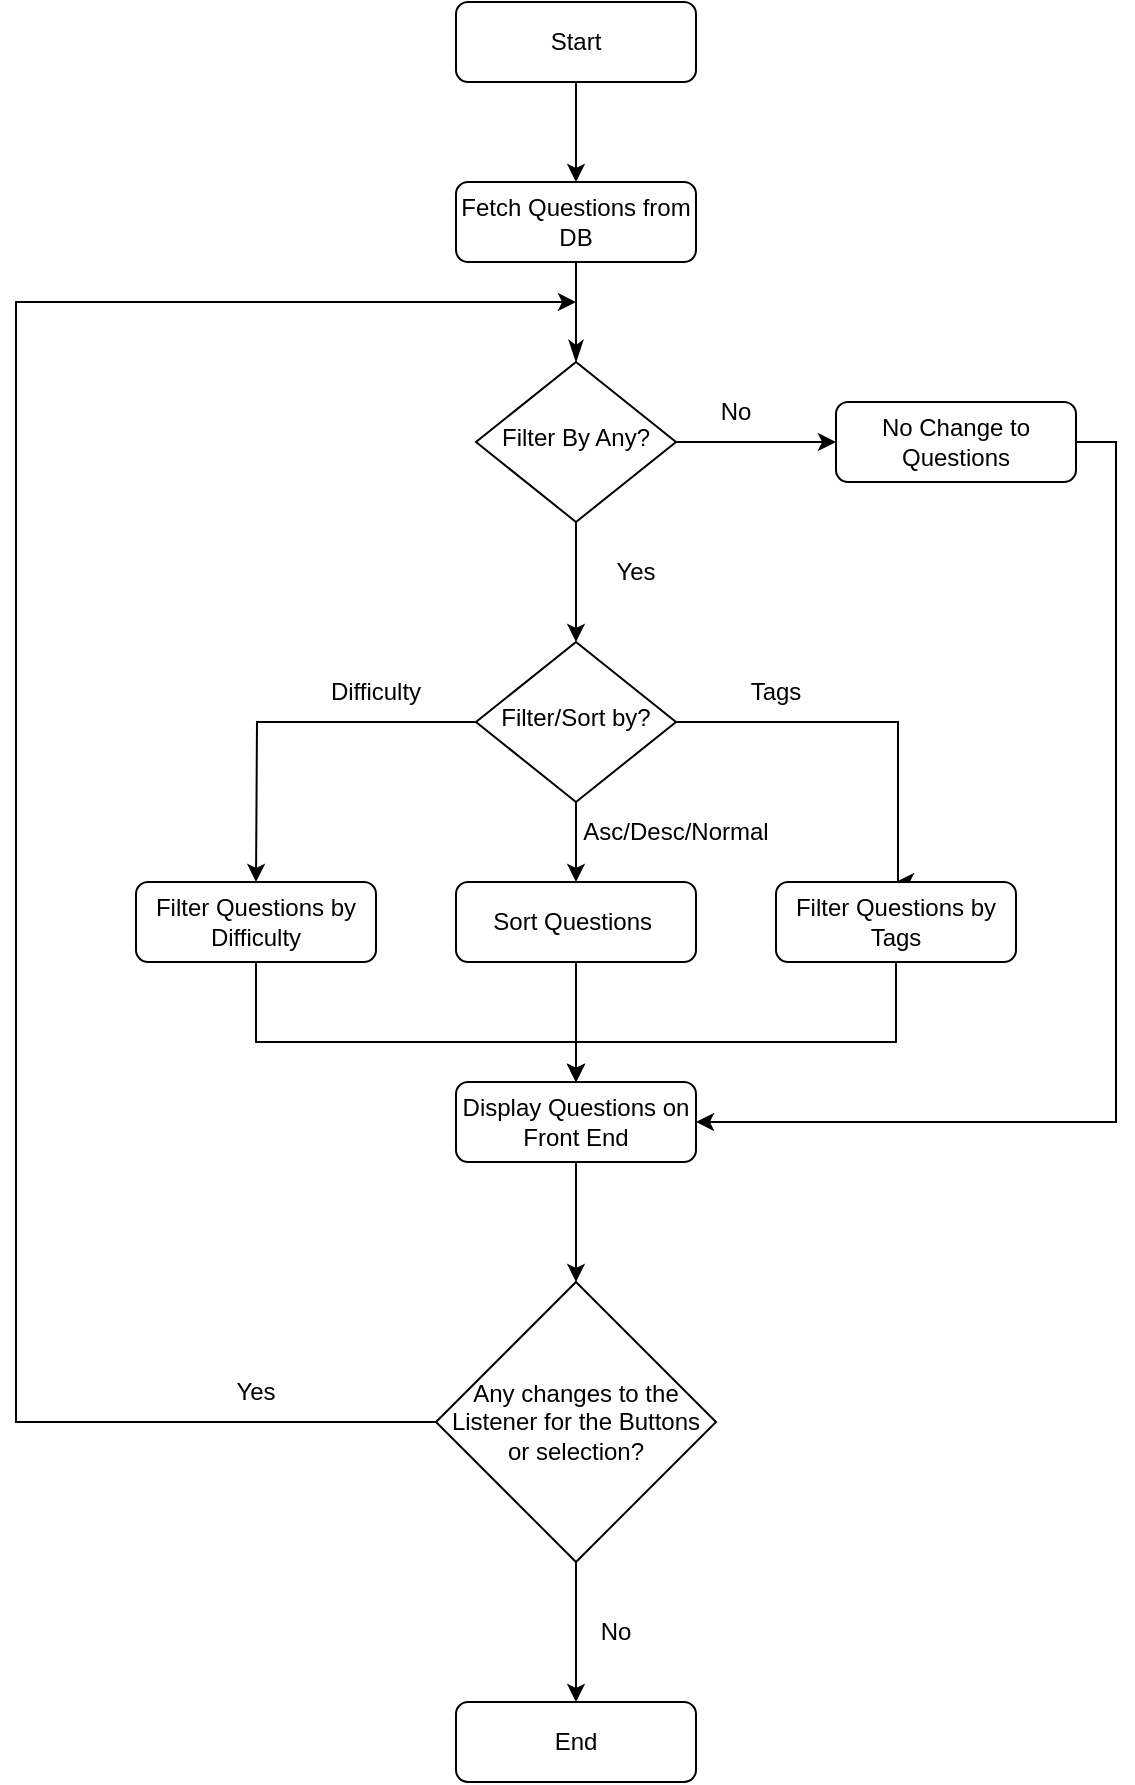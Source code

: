 <mxfile version="22.1.0" type="github">
  <diagram name="Page-1" id="tBxQxUj9iqaCNTgWhP2C">
    <mxGraphModel dx="1050" dy="542" grid="1" gridSize="10" guides="1" tooltips="1" connect="1" arrows="1" fold="1" page="1" pageScale="1" pageWidth="850" pageHeight="1100" math="0" shadow="0">
      <root>
        <mxCell id="0" />
        <mxCell id="1" parent="0" />
        <mxCell id="J9MNITx3SYzDPY4eVFVE-55" value="" style="rounded=0;html=1;jettySize=auto;orthogonalLoop=1;fontSize=11;endArrow=classicThin;endFill=1;endSize=8;strokeWidth=1;shadow=0;labelBackgroundColor=none;edgeStyle=orthogonalEdgeStyle;" edge="1" parent="1" source="J9MNITx3SYzDPY4eVFVE-56" target="J9MNITx3SYzDPY4eVFVE-59">
          <mxGeometry relative="1" as="geometry" />
        </mxCell>
        <mxCell id="J9MNITx3SYzDPY4eVFVE-56" value="Fetch Questions from DB" style="rounded=1;whiteSpace=wrap;html=1;fontSize=12;glass=0;strokeWidth=1;shadow=0;" vertex="1" parent="1">
          <mxGeometry x="340" y="170" width="120" height="40" as="geometry" />
        </mxCell>
        <mxCell id="J9MNITx3SYzDPY4eVFVE-76" style="edgeStyle=orthogonalEdgeStyle;rounded=0;orthogonalLoop=1;jettySize=auto;html=1;entryX=0.5;entryY=0;entryDx=0;entryDy=0;" edge="1" parent="1" source="J9MNITx3SYzDPY4eVFVE-59" target="J9MNITx3SYzDPY4eVFVE-74">
          <mxGeometry relative="1" as="geometry" />
        </mxCell>
        <mxCell id="J9MNITx3SYzDPY4eVFVE-77" style="edgeStyle=orthogonalEdgeStyle;rounded=0;orthogonalLoop=1;jettySize=auto;html=1;" edge="1" parent="1" source="J9MNITx3SYzDPY4eVFVE-59">
          <mxGeometry relative="1" as="geometry">
            <mxPoint x="530" y="300" as="targetPoint" />
          </mxGeometry>
        </mxCell>
        <mxCell id="J9MNITx3SYzDPY4eVFVE-59" value="Filter By Any?" style="rhombus;whiteSpace=wrap;html=1;shadow=0;fontFamily=Helvetica;fontSize=12;align=center;strokeWidth=1;spacing=6;spacingTop=-4;" vertex="1" parent="1">
          <mxGeometry x="350" y="260" width="100" height="80" as="geometry" />
        </mxCell>
        <mxCell id="J9MNITx3SYzDPY4eVFVE-67" style="edgeStyle=orthogonalEdgeStyle;rounded=0;orthogonalLoop=1;jettySize=auto;html=1;entryX=0.5;entryY=0;entryDx=0;entryDy=0;" edge="1" parent="1" source="J9MNITx3SYzDPY4eVFVE-66" target="J9MNITx3SYzDPY4eVFVE-56">
          <mxGeometry relative="1" as="geometry" />
        </mxCell>
        <mxCell id="J9MNITx3SYzDPY4eVFVE-66" value="Start" style="rounded=1;whiteSpace=wrap;html=1;fontSize=12;glass=0;strokeWidth=1;shadow=0;" vertex="1" parent="1">
          <mxGeometry x="340" y="80" width="120" height="40" as="geometry" />
        </mxCell>
        <mxCell id="J9MNITx3SYzDPY4eVFVE-80" style="edgeStyle=orthogonalEdgeStyle;rounded=0;orthogonalLoop=1;jettySize=auto;html=1;" edge="1" parent="1" source="J9MNITx3SYzDPY4eVFVE-74">
          <mxGeometry relative="1" as="geometry">
            <mxPoint x="240" y="520" as="targetPoint" />
          </mxGeometry>
        </mxCell>
        <mxCell id="J9MNITx3SYzDPY4eVFVE-83" style="edgeStyle=orthogonalEdgeStyle;rounded=0;orthogonalLoop=1;jettySize=auto;html=1;entryX=0.5;entryY=0;entryDx=0;entryDy=0;" edge="1" parent="1" source="J9MNITx3SYzDPY4eVFVE-74" target="J9MNITx3SYzDPY4eVFVE-82">
          <mxGeometry relative="1" as="geometry" />
        </mxCell>
        <mxCell id="J9MNITx3SYzDPY4eVFVE-84" style="edgeStyle=orthogonalEdgeStyle;rounded=0;orthogonalLoop=1;jettySize=auto;html=1;" edge="1" parent="1" source="J9MNITx3SYzDPY4eVFVE-74">
          <mxGeometry relative="1" as="geometry">
            <mxPoint x="560" y="520" as="targetPoint" />
            <Array as="points">
              <mxPoint x="561" y="440" />
            </Array>
          </mxGeometry>
        </mxCell>
        <mxCell id="J9MNITx3SYzDPY4eVFVE-74" value="Filter/Sort by?" style="rhombus;whiteSpace=wrap;html=1;shadow=0;fontFamily=Helvetica;fontSize=12;align=center;strokeWidth=1;spacing=6;spacingTop=-4;" vertex="1" parent="1">
          <mxGeometry x="350" y="400" width="100" height="80" as="geometry" />
        </mxCell>
        <mxCell id="J9MNITx3SYzDPY4eVFVE-90" style="edgeStyle=orthogonalEdgeStyle;rounded=0;orthogonalLoop=1;jettySize=auto;html=1;entryX=1;entryY=0.5;entryDx=0;entryDy=0;" edge="1" parent="1" source="J9MNITx3SYzDPY4eVFVE-79" target="J9MNITx3SYzDPY4eVFVE-86">
          <mxGeometry relative="1" as="geometry">
            <Array as="points">
              <mxPoint x="670" y="300" />
              <mxPoint x="670" y="640" />
            </Array>
          </mxGeometry>
        </mxCell>
        <mxCell id="J9MNITx3SYzDPY4eVFVE-79" value="No Change to Questions" style="rounded=1;whiteSpace=wrap;html=1;fontSize=12;glass=0;strokeWidth=1;shadow=0;" vertex="1" parent="1">
          <mxGeometry x="530" y="280" width="120" height="40" as="geometry" />
        </mxCell>
        <mxCell id="J9MNITx3SYzDPY4eVFVE-87" style="edgeStyle=orthogonalEdgeStyle;rounded=0;orthogonalLoop=1;jettySize=auto;html=1;entryX=0.5;entryY=0;entryDx=0;entryDy=0;" edge="1" parent="1" source="J9MNITx3SYzDPY4eVFVE-81" target="J9MNITx3SYzDPY4eVFVE-86">
          <mxGeometry relative="1" as="geometry">
            <Array as="points">
              <mxPoint x="240" y="600" />
              <mxPoint x="400" y="600" />
            </Array>
          </mxGeometry>
        </mxCell>
        <mxCell id="J9MNITx3SYzDPY4eVFVE-81" value="Filter Questions by Difficulty" style="rounded=1;whiteSpace=wrap;html=1;fontSize=12;glass=0;strokeWidth=1;shadow=0;" vertex="1" parent="1">
          <mxGeometry x="180" y="520" width="120" height="40" as="geometry" />
        </mxCell>
        <mxCell id="J9MNITx3SYzDPY4eVFVE-88" style="edgeStyle=orthogonalEdgeStyle;rounded=0;orthogonalLoop=1;jettySize=auto;html=1;entryX=0.5;entryY=0;entryDx=0;entryDy=0;" edge="1" parent="1" source="J9MNITx3SYzDPY4eVFVE-82" target="J9MNITx3SYzDPY4eVFVE-86">
          <mxGeometry relative="1" as="geometry" />
        </mxCell>
        <mxCell id="J9MNITx3SYzDPY4eVFVE-82" value="Sort Questions&amp;nbsp;" style="rounded=1;whiteSpace=wrap;html=1;fontSize=12;glass=0;strokeWidth=1;shadow=0;" vertex="1" parent="1">
          <mxGeometry x="340" y="520" width="120" height="40" as="geometry" />
        </mxCell>
        <mxCell id="J9MNITx3SYzDPY4eVFVE-89" style="edgeStyle=orthogonalEdgeStyle;rounded=0;orthogonalLoop=1;jettySize=auto;html=1;entryX=0.5;entryY=0;entryDx=0;entryDy=0;" edge="1" parent="1" source="J9MNITx3SYzDPY4eVFVE-85" target="J9MNITx3SYzDPY4eVFVE-86">
          <mxGeometry relative="1" as="geometry">
            <Array as="points">
              <mxPoint x="560" y="600" />
              <mxPoint x="400" y="600" />
            </Array>
          </mxGeometry>
        </mxCell>
        <mxCell id="J9MNITx3SYzDPY4eVFVE-85" value="Filter Questions by Tags" style="rounded=1;whiteSpace=wrap;html=1;fontSize=12;glass=0;strokeWidth=1;shadow=0;" vertex="1" parent="1">
          <mxGeometry x="500" y="520" width="120" height="40" as="geometry" />
        </mxCell>
        <mxCell id="J9MNITx3SYzDPY4eVFVE-96" style="edgeStyle=orthogonalEdgeStyle;rounded=0;orthogonalLoop=1;jettySize=auto;html=1;" edge="1" parent="1" source="J9MNITx3SYzDPY4eVFVE-86">
          <mxGeometry relative="1" as="geometry">
            <mxPoint x="400" y="720" as="targetPoint" />
          </mxGeometry>
        </mxCell>
        <mxCell id="J9MNITx3SYzDPY4eVFVE-86" value="Display Questions on Front End" style="rounded=1;whiteSpace=wrap;html=1;" vertex="1" parent="1">
          <mxGeometry x="340" y="620" width="120" height="40" as="geometry" />
        </mxCell>
        <mxCell id="J9MNITx3SYzDPY4eVFVE-91" value="No" style="text;html=1;strokeColor=none;fillColor=none;align=center;verticalAlign=middle;whiteSpace=wrap;rounded=0;" vertex="1" parent="1">
          <mxGeometry x="450" y="270" width="60" height="30" as="geometry" />
        </mxCell>
        <mxCell id="J9MNITx3SYzDPY4eVFVE-92" value="Yes" style="text;html=1;strokeColor=none;fillColor=none;align=center;verticalAlign=middle;whiteSpace=wrap;rounded=0;" vertex="1" parent="1">
          <mxGeometry x="400" y="350" width="60" height="30" as="geometry" />
        </mxCell>
        <mxCell id="J9MNITx3SYzDPY4eVFVE-93" value="Tags" style="text;html=1;strokeColor=none;fillColor=none;align=center;verticalAlign=middle;whiteSpace=wrap;rounded=0;" vertex="1" parent="1">
          <mxGeometry x="470" y="410" width="60" height="30" as="geometry" />
        </mxCell>
        <mxCell id="J9MNITx3SYzDPY4eVFVE-94" value="Asc/Desc/Normal" style="text;html=1;strokeColor=none;fillColor=none;align=center;verticalAlign=middle;whiteSpace=wrap;rounded=0;" vertex="1" parent="1">
          <mxGeometry x="420" y="480" width="60" height="30" as="geometry" />
        </mxCell>
        <mxCell id="J9MNITx3SYzDPY4eVFVE-95" value="Difficulty" style="text;html=1;strokeColor=none;fillColor=none;align=center;verticalAlign=middle;whiteSpace=wrap;rounded=0;" vertex="1" parent="1">
          <mxGeometry x="270" y="410" width="60" height="30" as="geometry" />
        </mxCell>
        <mxCell id="J9MNITx3SYzDPY4eVFVE-100" style="edgeStyle=orthogonalEdgeStyle;rounded=0;orthogonalLoop=1;jettySize=auto;html=1;exitX=0;exitY=0.5;exitDx=0;exitDy=0;" edge="1" parent="1" source="J9MNITx3SYzDPY4eVFVE-98">
          <mxGeometry relative="1" as="geometry">
            <mxPoint x="400" y="230" as="targetPoint" />
            <mxPoint x="320" y="760" as="sourcePoint" />
            <Array as="points">
              <mxPoint x="120" y="790" />
              <mxPoint x="120" y="230" />
            </Array>
          </mxGeometry>
        </mxCell>
        <mxCell id="J9MNITx3SYzDPY4eVFVE-102" style="edgeStyle=orthogonalEdgeStyle;rounded=0;orthogonalLoop=1;jettySize=auto;html=1;entryX=0.5;entryY=0;entryDx=0;entryDy=0;" edge="1" parent="1" source="J9MNITx3SYzDPY4eVFVE-98" target="J9MNITx3SYzDPY4eVFVE-103">
          <mxGeometry relative="1" as="geometry">
            <mxPoint x="400" y="880" as="targetPoint" />
          </mxGeometry>
        </mxCell>
        <mxCell id="J9MNITx3SYzDPY4eVFVE-98" value="Any changes to the Listener for the Buttons or selection?" style="rhombus;whiteSpace=wrap;html=1;" vertex="1" parent="1">
          <mxGeometry x="330" y="720" width="140" height="140" as="geometry" />
        </mxCell>
        <mxCell id="J9MNITx3SYzDPY4eVFVE-101" value="Yes" style="text;html=1;strokeColor=none;fillColor=none;align=center;verticalAlign=middle;whiteSpace=wrap;rounded=0;" vertex="1" parent="1">
          <mxGeometry x="210" y="760" width="60" height="30" as="geometry" />
        </mxCell>
        <mxCell id="J9MNITx3SYzDPY4eVFVE-103" value="End" style="rounded=1;whiteSpace=wrap;html=1;" vertex="1" parent="1">
          <mxGeometry x="340" y="930" width="120" height="40" as="geometry" />
        </mxCell>
        <mxCell id="J9MNITx3SYzDPY4eVFVE-104" value="No" style="text;html=1;strokeColor=none;fillColor=none;align=center;verticalAlign=middle;whiteSpace=wrap;rounded=0;" vertex="1" parent="1">
          <mxGeometry x="390" y="880" width="60" height="30" as="geometry" />
        </mxCell>
      </root>
    </mxGraphModel>
  </diagram>
</mxfile>
